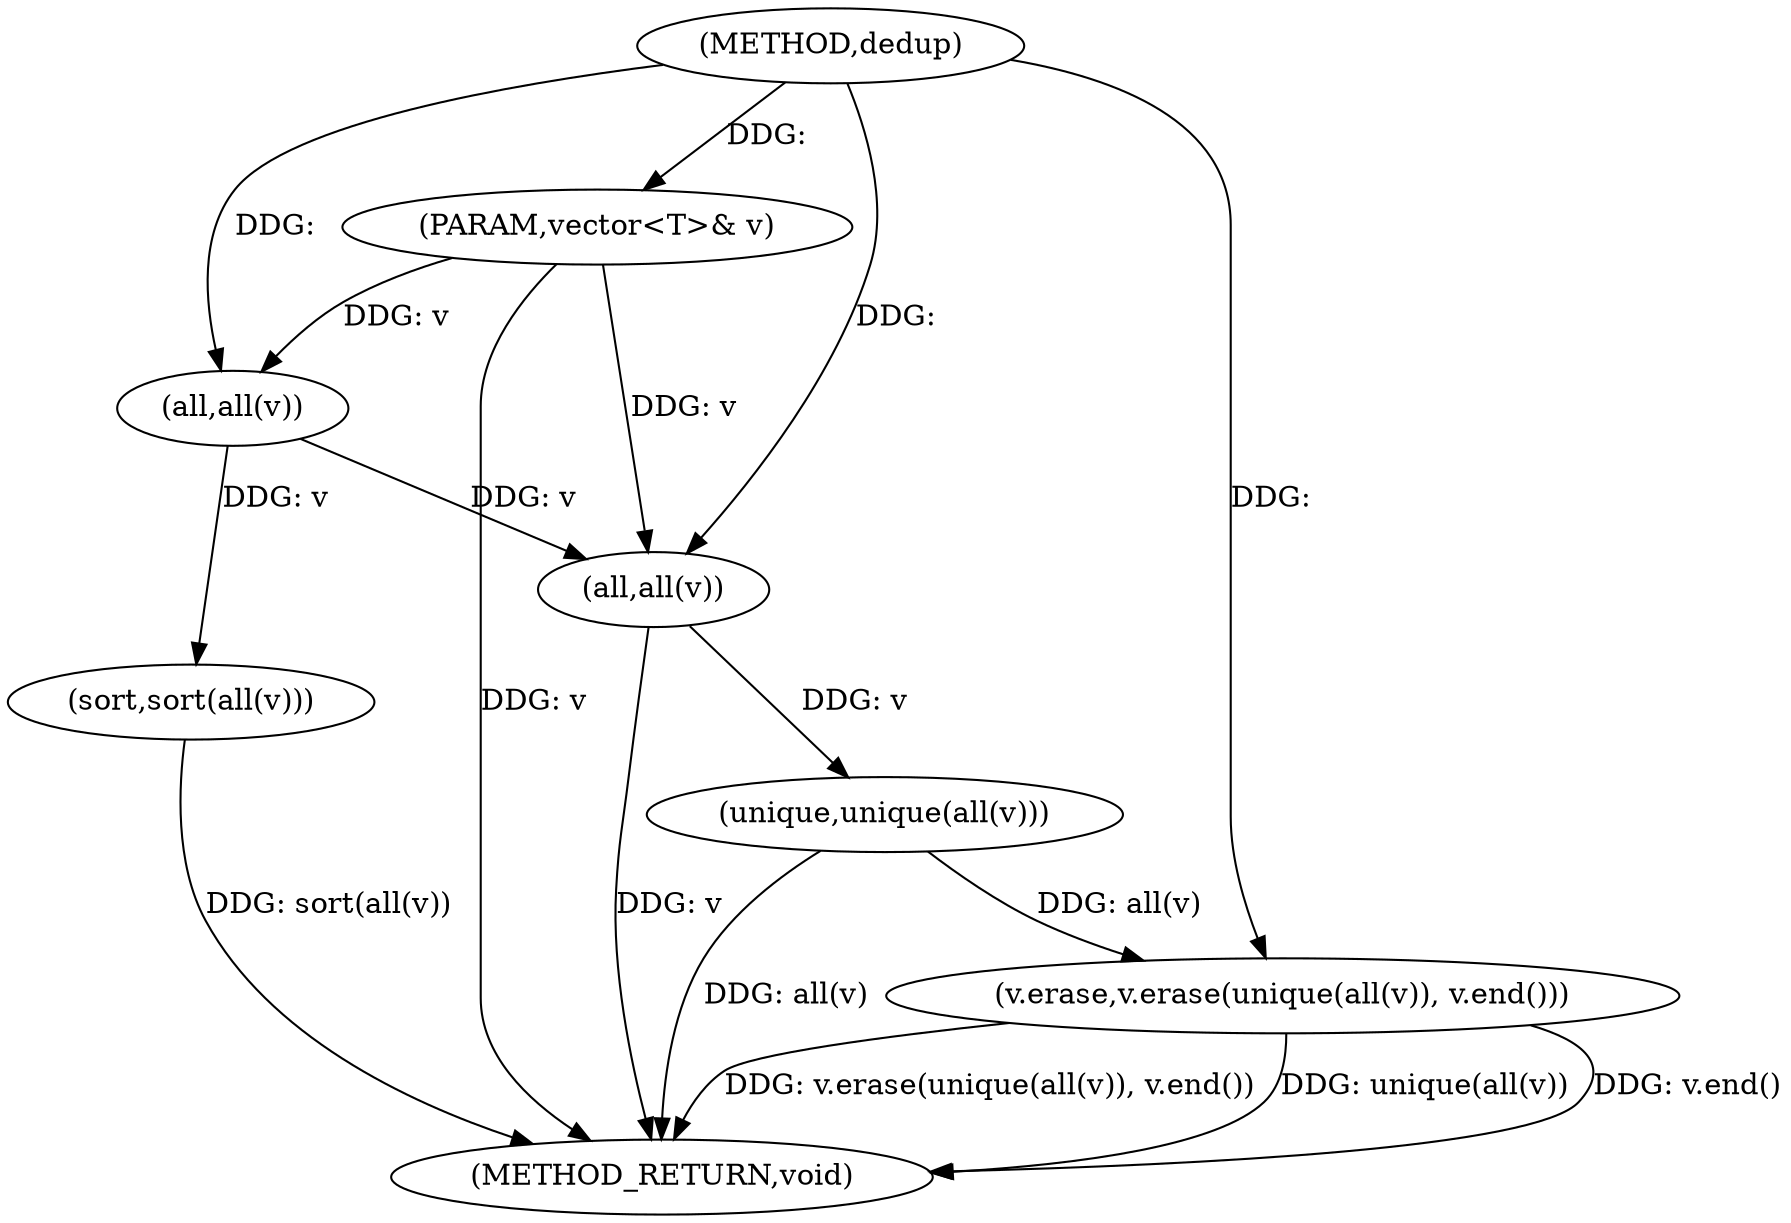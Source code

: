 digraph "dedup" {  
"1000322" [label = "(METHOD,dedup)" ]
"1000333" [label = "(METHOD_RETURN,void)" ]
"1000323" [label = "(PARAM,vector<T>& v)" ]
"1000325" [label = "(sort,sort(all(v)))" ]
"1000328" [label = "(v.erase,v.erase(unique(all(v)), v.end()))" ]
"1000326" [label = "(all,all(v))" ]
"1000329" [label = "(unique,unique(all(v)))" ]
"1000330" [label = "(all,all(v))" ]
  "1000323" -> "1000333"  [ label = "DDG: v"] 
  "1000325" -> "1000333"  [ label = "DDG: sort(all(v))"] 
  "1000330" -> "1000333"  [ label = "DDG: v"] 
  "1000329" -> "1000333"  [ label = "DDG: all(v)"] 
  "1000328" -> "1000333"  [ label = "DDG: unique(all(v))"] 
  "1000328" -> "1000333"  [ label = "DDG: v.end()"] 
  "1000328" -> "1000333"  [ label = "DDG: v.erase(unique(all(v)), v.end())"] 
  "1000322" -> "1000323"  [ label = "DDG: "] 
  "1000326" -> "1000325"  [ label = "DDG: v"] 
  "1000329" -> "1000328"  [ label = "DDG: all(v)"] 
  "1000322" -> "1000328"  [ label = "DDG: "] 
  "1000323" -> "1000326"  [ label = "DDG: v"] 
  "1000322" -> "1000326"  [ label = "DDG: "] 
  "1000330" -> "1000329"  [ label = "DDG: v"] 
  "1000326" -> "1000330"  [ label = "DDG: v"] 
  "1000323" -> "1000330"  [ label = "DDG: v"] 
  "1000322" -> "1000330"  [ label = "DDG: "] 
}
